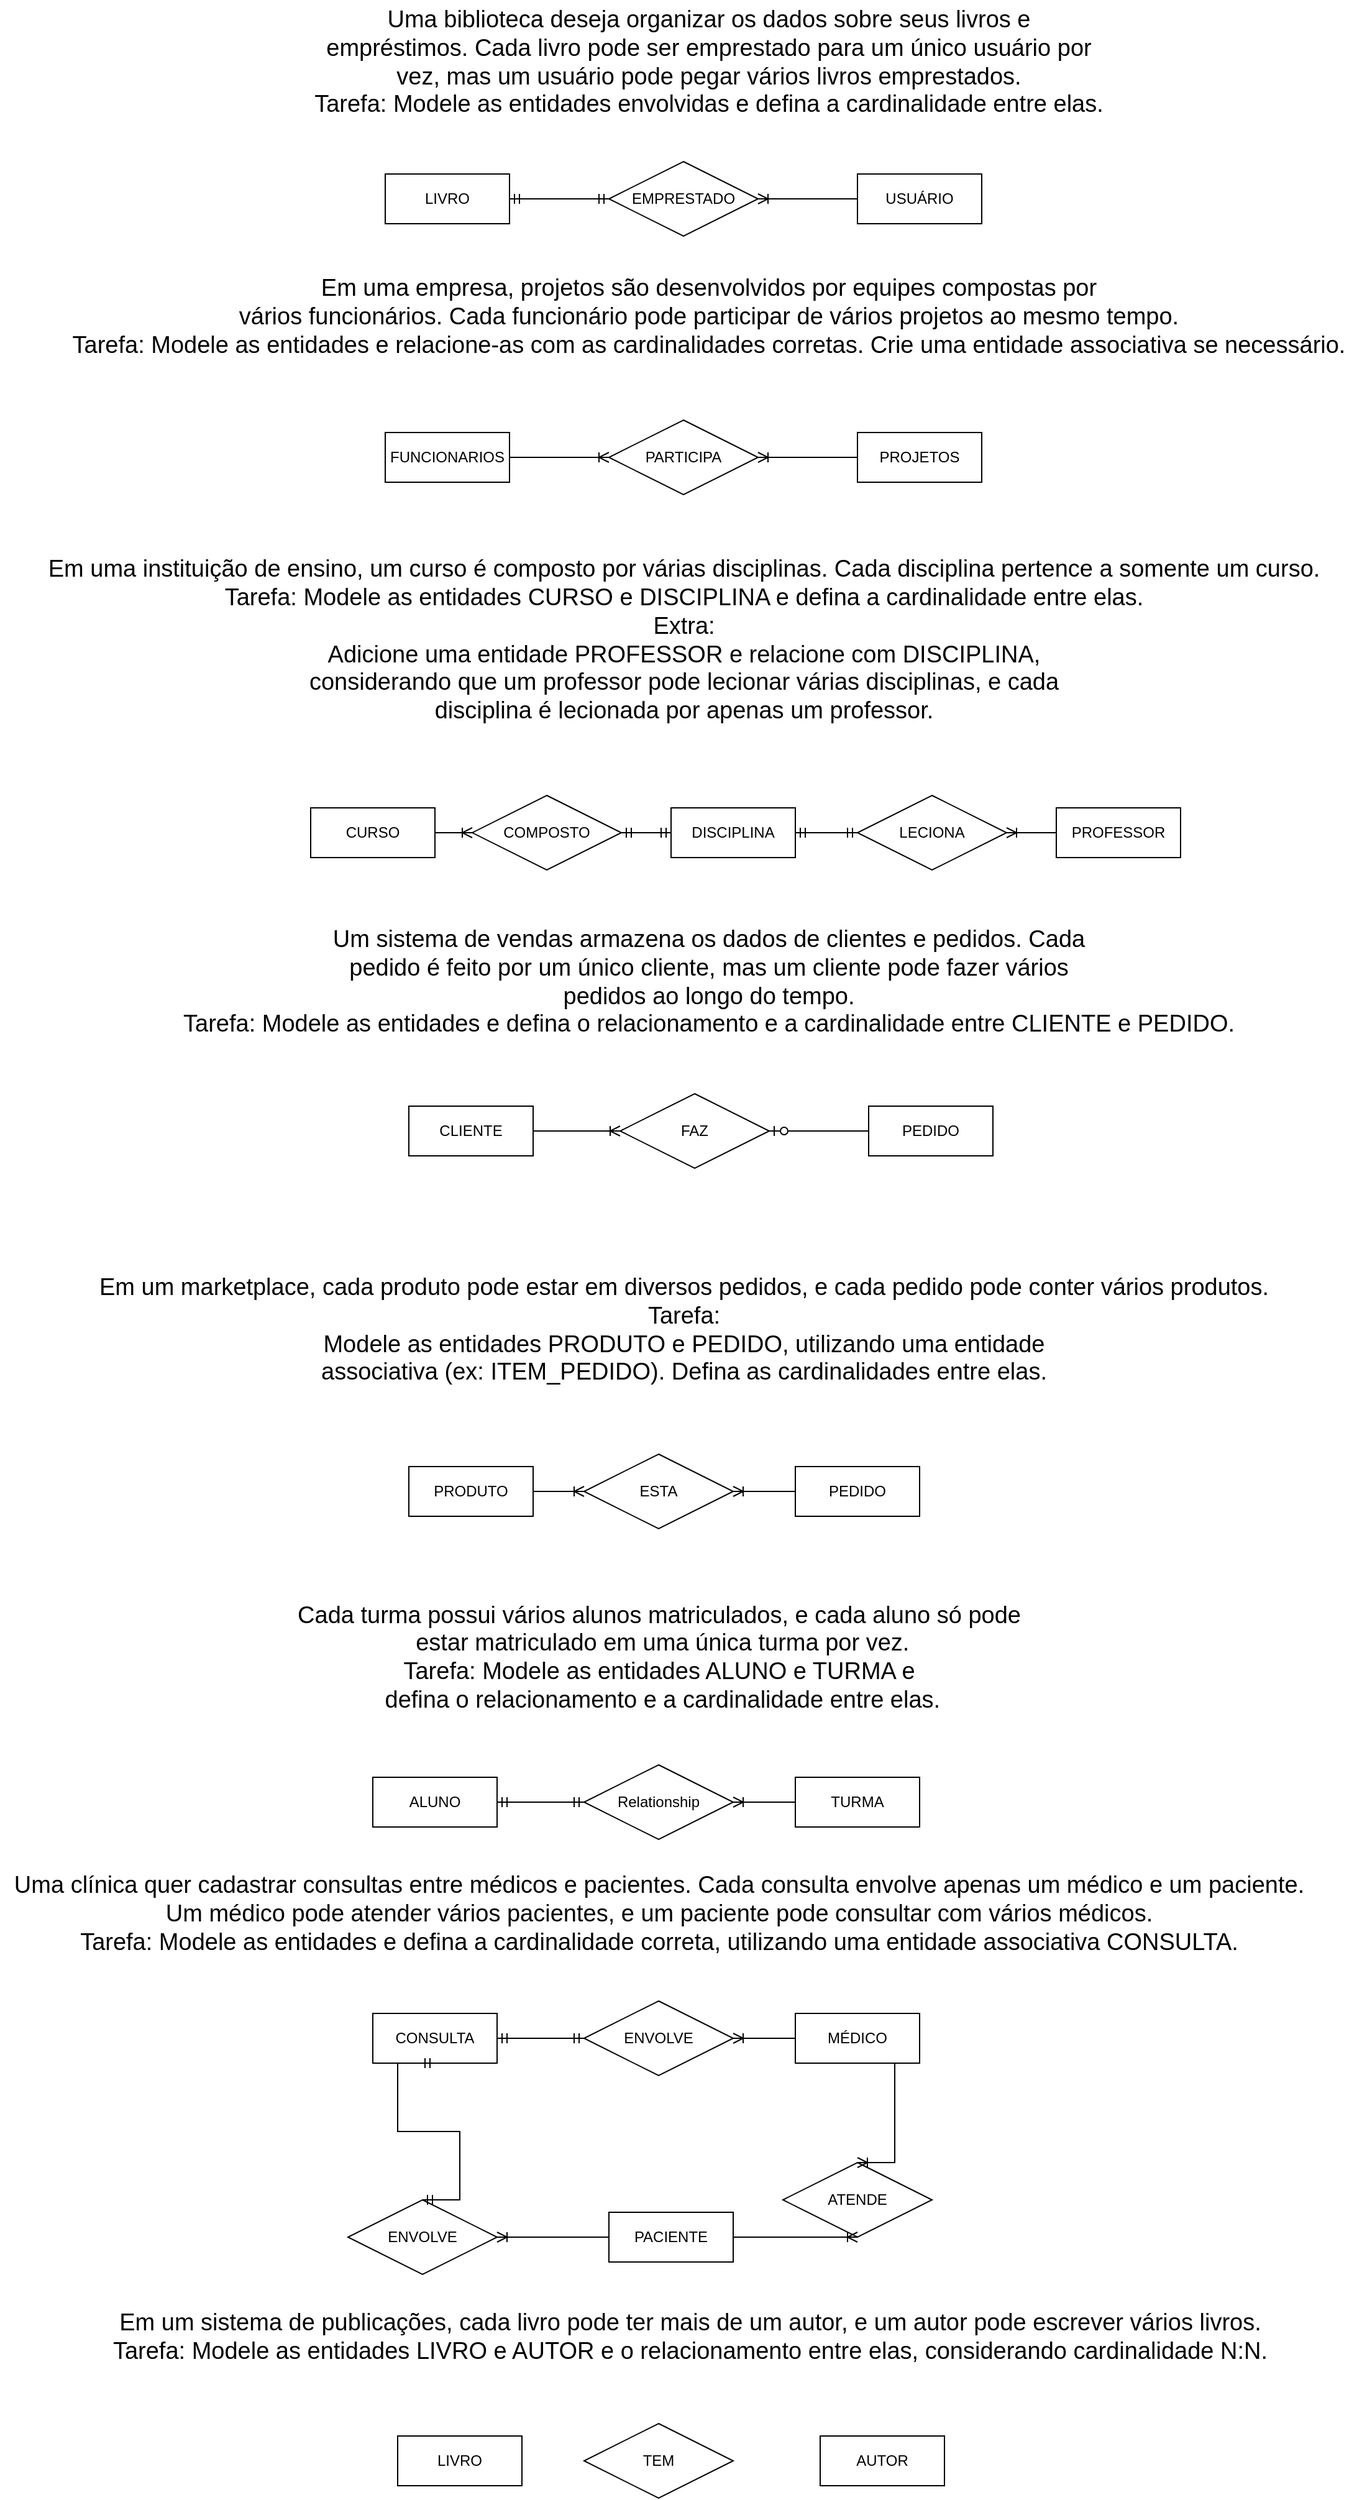 <mxfile version="27.2.0">
  <diagram name="Página-1" id="b4JkCRnROzZ7c5UDisCW">
    <mxGraphModel dx="1577" dy="406" grid="1" gridSize="10" guides="1" tooltips="1" connect="1" arrows="1" fold="1" page="1" pageScale="1" pageWidth="827" pageHeight="1169" math="0" shadow="0">
      <root>
        <mxCell id="0" />
        <mxCell id="1" parent="0" />
        <mxCell id="mdvhE89lCFFaDwQqOyZz-1" value="&lt;font style=&quot;font-size: 19px;&quot;&gt;Uma biblioteca deseja organizar os dados sobre seus livros e &lt;br&gt;empréstimos. Cada livro pode ser emprestado para um único usuário por &lt;br&gt;vez, mas um usuário pode pegar vários livros emprestados.&lt;br&gt;Tarefa: Modele as entidades envolvidas e defina a cardinalidade entre elas.&lt;/font&gt;" style="text;html=1;align=center;verticalAlign=middle;resizable=0;points=[];autosize=1;strokeColor=none;fillColor=none;" vertex="1" parent="1">
          <mxGeometry x="90" y="70" width="660" height="100" as="geometry" />
        </mxCell>
        <mxCell id="mdvhE89lCFFaDwQqOyZz-2" value="LIVRO" style="whiteSpace=wrap;html=1;align=center;" vertex="1" parent="1">
          <mxGeometry x="160" y="210" width="100" height="40" as="geometry" />
        </mxCell>
        <mxCell id="mdvhE89lCFFaDwQqOyZz-3" value="USUÁRIO" style="whiteSpace=wrap;html=1;align=center;" vertex="1" parent="1">
          <mxGeometry x="540" y="210" width="100" height="40" as="geometry" />
        </mxCell>
        <mxCell id="mdvhE89lCFFaDwQqOyZz-4" value="EMPRESTADO" style="shape=rhombus;perimeter=rhombusPerimeter;whiteSpace=wrap;html=1;align=center;" vertex="1" parent="1">
          <mxGeometry x="340" y="200" width="120" height="60" as="geometry" />
        </mxCell>
        <mxCell id="mdvhE89lCFFaDwQqOyZz-7" value="" style="edgeStyle=entityRelationEdgeStyle;fontSize=12;html=1;endArrow=ERmandOne;startArrow=ERmandOne;rounded=0;fontFamily=Helvetica;fontColor=default;exitX=1;exitY=0.5;exitDx=0;exitDy=0;entryX=0;entryY=0.5;entryDx=0;entryDy=0;" edge="1" parent="1" source="mdvhE89lCFFaDwQqOyZz-2" target="mdvhE89lCFFaDwQqOyZz-4">
          <mxGeometry width="100" height="100" relative="1" as="geometry">
            <mxPoint x="230" y="370" as="sourcePoint" />
            <mxPoint x="330" y="270" as="targetPoint" />
          </mxGeometry>
        </mxCell>
        <mxCell id="mdvhE89lCFFaDwQqOyZz-9" value="" style="edgeStyle=entityRelationEdgeStyle;fontSize=12;html=1;endArrow=ERoneToMany;rounded=0;fontFamily=Helvetica;fontColor=default;exitX=0;exitY=0.5;exitDx=0;exitDy=0;entryX=1;entryY=0.5;entryDx=0;entryDy=0;" edge="1" parent="1" source="mdvhE89lCFFaDwQqOyZz-3" target="mdvhE89lCFFaDwQqOyZz-4">
          <mxGeometry width="100" height="100" relative="1" as="geometry">
            <mxPoint x="390" y="380" as="sourcePoint" />
            <mxPoint x="490" y="280" as="targetPoint" />
          </mxGeometry>
        </mxCell>
        <mxCell id="mdvhE89lCFFaDwQqOyZz-10" value="&lt;font style=&quot;font-size: 19px;&quot;&gt;Em uma empresa, projetos são desenvolvidos por equipes compostas por &lt;br&gt;vários funcionários. Cada funcionário pode participar de vários projetos ao mesmo tempo.&lt;br&gt;Tarefa: Modele as entidades e relacione-as com as cardinalidades corretas. Crie uma entidade associativa se necessário.&lt;/font&gt;" style="text;html=1;align=center;verticalAlign=middle;resizable=0;points=[];autosize=1;strokeColor=none;fillColor=none;fontFamily=Helvetica;fontSize=12;fontColor=default;" vertex="1" parent="1">
          <mxGeometry x="-105" y="285" width="1050" height="80" as="geometry" />
        </mxCell>
        <mxCell id="mdvhE89lCFFaDwQqOyZz-12" value="FUNCIONARIOS" style="whiteSpace=wrap;html=1;align=center;strokeColor=default;verticalAlign=middle;fontFamily=Helvetica;fontSize=12;fontColor=default;fillColor=default;" vertex="1" parent="1">
          <mxGeometry x="160" y="418" width="100" height="40" as="geometry" />
        </mxCell>
        <mxCell id="mdvhE89lCFFaDwQqOyZz-13" value="PROJETOS" style="whiteSpace=wrap;html=1;align=center;strokeColor=default;verticalAlign=middle;fontFamily=Helvetica;fontSize=12;fontColor=default;fillColor=default;" vertex="1" parent="1">
          <mxGeometry x="540" y="418" width="100" height="40" as="geometry" />
        </mxCell>
        <mxCell id="mdvhE89lCFFaDwQqOyZz-14" value="PARTICIPA" style="shape=rhombus;perimeter=rhombusPerimeter;whiteSpace=wrap;html=1;align=center;strokeColor=default;verticalAlign=middle;fontFamily=Helvetica;fontSize=12;fontColor=default;fillColor=default;" vertex="1" parent="1">
          <mxGeometry x="340" y="408" width="120" height="60" as="geometry" />
        </mxCell>
        <mxCell id="mdvhE89lCFFaDwQqOyZz-15" value="" style="edgeStyle=entityRelationEdgeStyle;fontSize=12;html=1;endArrow=ERoneToMany;rounded=0;fontFamily=Helvetica;fontColor=default;exitX=1;exitY=0.5;exitDx=0;exitDy=0;entryX=0;entryY=0.5;entryDx=0;entryDy=0;" edge="1" parent="1" source="mdvhE89lCFFaDwQqOyZz-12" target="mdvhE89lCFFaDwQqOyZz-14">
          <mxGeometry width="100" height="100" relative="1" as="geometry">
            <mxPoint x="220" y="580" as="sourcePoint" />
            <mxPoint x="320" y="480" as="targetPoint" />
          </mxGeometry>
        </mxCell>
        <mxCell id="mdvhE89lCFFaDwQqOyZz-16" value="" style="edgeStyle=entityRelationEdgeStyle;fontSize=12;html=1;endArrow=ERoneToMany;rounded=0;fontFamily=Helvetica;fontColor=default;exitX=0;exitY=0.5;exitDx=0;exitDy=0;entryX=1;entryY=0.5;entryDx=0;entryDy=0;" edge="1" parent="1" source="mdvhE89lCFFaDwQqOyZz-13" target="mdvhE89lCFFaDwQqOyZz-14">
          <mxGeometry width="100" height="100" relative="1" as="geometry">
            <mxPoint x="670" y="510" as="sourcePoint" />
            <mxPoint x="770" y="410" as="targetPoint" />
          </mxGeometry>
        </mxCell>
        <mxCell id="mdvhE89lCFFaDwQqOyZz-17" value="&lt;font style=&quot;font-size: 19px;&quot;&gt;Em uma instituição de ensino, um curso é composto por várias disciplinas. Cada disciplina pertence a somente um curso.&lt;br&gt;Tarefa: Modele as entidades CURSO e DISCIPLINA e defina a cardinalidade entre elas.&lt;br&gt;Extra:&lt;br&gt; Adicione uma entidade PROFESSOR e relacione com DISCIPLINA, &lt;br&gt;considerando que um professor pode lecionar várias disciplinas, e cada &lt;br&gt;disciplina é lecionada por apenas um professor.&lt;/font&gt;" style="text;html=1;align=center;verticalAlign=middle;resizable=0;points=[];autosize=1;strokeColor=none;fillColor=none;fontFamily=Helvetica;fontSize=12;fontColor=default;" vertex="1" parent="1">
          <mxGeometry x="-125" y="510" width="1050" height="150" as="geometry" />
        </mxCell>
        <mxCell id="mdvhE89lCFFaDwQqOyZz-18" value="CURSO" style="whiteSpace=wrap;html=1;align=center;strokeColor=default;verticalAlign=middle;fontFamily=Helvetica;fontSize=12;fontColor=default;fillColor=default;" vertex="1" parent="1">
          <mxGeometry x="100" y="720" width="100" height="40" as="geometry" />
        </mxCell>
        <mxCell id="mdvhE89lCFFaDwQqOyZz-19" value="DISCIPLINA" style="whiteSpace=wrap;html=1;align=center;strokeColor=default;verticalAlign=middle;fontFamily=Helvetica;fontSize=12;fontColor=default;fillColor=default;" vertex="1" parent="1">
          <mxGeometry x="390" y="720" width="100" height="40" as="geometry" />
        </mxCell>
        <mxCell id="mdvhE89lCFFaDwQqOyZz-20" value="PROFESSOR" style="whiteSpace=wrap;html=1;align=center;strokeColor=default;verticalAlign=middle;fontFamily=Helvetica;fontSize=12;fontColor=default;fillColor=default;" vertex="1" parent="1">
          <mxGeometry x="700" y="720" width="100" height="40" as="geometry" />
        </mxCell>
        <mxCell id="mdvhE89lCFFaDwQqOyZz-21" value="" style="edgeStyle=entityRelationEdgeStyle;fontSize=12;html=1;endArrow=ERoneToMany;rounded=0;fontFamily=Helvetica;fontColor=default;exitX=1;exitY=0.5;exitDx=0;exitDy=0;entryX=0;entryY=0.5;entryDx=0;entryDy=0;" edge="1" parent="1" source="mdvhE89lCFFaDwQqOyZz-18" target="mdvhE89lCFFaDwQqOyZz-22">
          <mxGeometry width="100" height="100" relative="1" as="geometry">
            <mxPoint x="230" y="870" as="sourcePoint" />
            <mxPoint x="330" y="770" as="targetPoint" />
          </mxGeometry>
        </mxCell>
        <mxCell id="mdvhE89lCFFaDwQqOyZz-22" value="COMPOSTO" style="shape=rhombus;perimeter=rhombusPerimeter;whiteSpace=wrap;html=1;align=center;strokeColor=default;verticalAlign=middle;fontFamily=Helvetica;fontSize=12;fontColor=default;fillColor=default;" vertex="1" parent="1">
          <mxGeometry x="230" y="710" width="120" height="60" as="geometry" />
        </mxCell>
        <mxCell id="mdvhE89lCFFaDwQqOyZz-23" value="" style="edgeStyle=entityRelationEdgeStyle;fontSize=12;html=1;endArrow=ERmandOne;startArrow=ERmandOne;rounded=0;fontFamily=Helvetica;fontColor=default;entryX=0;entryY=0.5;entryDx=0;entryDy=0;exitX=1;exitY=0.5;exitDx=0;exitDy=0;" edge="1" parent="1" source="mdvhE89lCFFaDwQqOyZz-22" target="mdvhE89lCFFaDwQqOyZz-19">
          <mxGeometry width="100" height="100" relative="1" as="geometry">
            <mxPoint x="410" y="900" as="sourcePoint" />
            <mxPoint x="510" y="800" as="targetPoint" />
          </mxGeometry>
        </mxCell>
        <mxCell id="mdvhE89lCFFaDwQqOyZz-24" value="LECIONA" style="shape=rhombus;perimeter=rhombusPerimeter;whiteSpace=wrap;html=1;align=center;strokeColor=default;verticalAlign=middle;fontFamily=Helvetica;fontSize=12;fontColor=default;fillColor=default;" vertex="1" parent="1">
          <mxGeometry x="540" y="710" width="120" height="60" as="geometry" />
        </mxCell>
        <mxCell id="mdvhE89lCFFaDwQqOyZz-25" value="" style="edgeStyle=entityRelationEdgeStyle;fontSize=12;html=1;endArrow=ERoneToMany;rounded=0;fontFamily=Helvetica;fontColor=default;exitX=0;exitY=0.5;exitDx=0;exitDy=0;entryX=1;entryY=0.5;entryDx=0;entryDy=0;" edge="1" parent="1" source="mdvhE89lCFFaDwQqOyZz-20" target="mdvhE89lCFFaDwQqOyZz-24">
          <mxGeometry width="100" height="100" relative="1" as="geometry">
            <mxPoint x="750" y="880" as="sourcePoint" />
            <mxPoint x="850" y="780" as="targetPoint" />
          </mxGeometry>
        </mxCell>
        <mxCell id="mdvhE89lCFFaDwQqOyZz-26" value="" style="edgeStyle=entityRelationEdgeStyle;fontSize=12;html=1;endArrow=ERmandOne;startArrow=ERmandOne;rounded=0;fontFamily=Helvetica;fontColor=default;entryX=0;entryY=0.5;entryDx=0;entryDy=0;exitX=1;exitY=0.5;exitDx=0;exitDy=0;" edge="1" parent="1" source="mdvhE89lCFFaDwQqOyZz-19" target="mdvhE89lCFFaDwQqOyZz-24">
          <mxGeometry width="100" height="100" relative="1" as="geometry">
            <mxPoint x="450" y="910" as="sourcePoint" />
            <mxPoint x="550" y="810" as="targetPoint" />
          </mxGeometry>
        </mxCell>
        <mxCell id="mdvhE89lCFFaDwQqOyZz-27" value="&lt;font style=&quot;font-size: 19px;&quot;&gt;Um sistema de vendas armazena os dados de clientes e pedidos. Cada &lt;br&gt;pedido é feito por um único cliente, mas um cliente pode fazer vários &lt;br&gt;pedidos ao longo do tempo.&lt;br&gt;Tarefa: Modele as entidades e defina o relacionamento e a cardinalidade entre CLIENTE e PEDIDO.&lt;/font&gt;" style="text;html=1;align=center;verticalAlign=middle;resizable=0;points=[];autosize=1;strokeColor=none;fillColor=none;fontFamily=Helvetica;fontSize=12;fontColor=default;" vertex="1" parent="1">
          <mxGeometry x="-15" y="810" width="870" height="100" as="geometry" />
        </mxCell>
        <mxCell id="mdvhE89lCFFaDwQqOyZz-28" value="PEDIDO" style="whiteSpace=wrap;html=1;align=center;strokeColor=default;verticalAlign=middle;fontFamily=Helvetica;fontSize=12;fontColor=default;fillColor=default;" vertex="1" parent="1">
          <mxGeometry x="549" y="960" width="100" height="40" as="geometry" />
        </mxCell>
        <mxCell id="mdvhE89lCFFaDwQqOyZz-29" value="CLIENTE" style="whiteSpace=wrap;html=1;align=center;strokeColor=default;verticalAlign=middle;fontFamily=Helvetica;fontSize=12;fontColor=default;fillColor=default;" vertex="1" parent="1">
          <mxGeometry x="179" y="960" width="100" height="40" as="geometry" />
        </mxCell>
        <mxCell id="mdvhE89lCFFaDwQqOyZz-30" value="FAZ" style="shape=rhombus;perimeter=rhombusPerimeter;whiteSpace=wrap;html=1;align=center;strokeColor=default;verticalAlign=middle;fontFamily=Helvetica;fontSize=12;fontColor=default;fillColor=default;" vertex="1" parent="1">
          <mxGeometry x="349" y="950" width="120" height="60" as="geometry" />
        </mxCell>
        <mxCell id="mdvhE89lCFFaDwQqOyZz-31" value="" style="edgeStyle=entityRelationEdgeStyle;fontSize=12;html=1;endArrow=ERzeroToOne;endFill=1;rounded=0;fontFamily=Helvetica;fontColor=default;exitX=0;exitY=0.5;exitDx=0;exitDy=0;entryX=1;entryY=0.5;entryDx=0;entryDy=0;" edge="1" parent="1" source="mdvhE89lCFFaDwQqOyZz-28" target="mdvhE89lCFFaDwQqOyZz-30">
          <mxGeometry width="100" height="100" relative="1" as="geometry">
            <mxPoint x="329" y="1130" as="sourcePoint" />
            <mxPoint x="429" y="1030" as="targetPoint" />
          </mxGeometry>
        </mxCell>
        <mxCell id="mdvhE89lCFFaDwQqOyZz-32" value="" style="edgeStyle=entityRelationEdgeStyle;fontSize=12;html=1;endArrow=ERoneToMany;rounded=0;fontFamily=Helvetica;fontColor=default;exitX=1;exitY=0.5;exitDx=0;exitDy=0;entryX=0;entryY=0.5;entryDx=0;entryDy=0;" edge="1" parent="1" source="mdvhE89lCFFaDwQqOyZz-29" target="mdvhE89lCFFaDwQqOyZz-30">
          <mxGeometry width="100" height="100" relative="1" as="geometry">
            <mxPoint x="269" y="1120" as="sourcePoint" />
            <mxPoint x="369" y="1020" as="targetPoint" />
          </mxGeometry>
        </mxCell>
        <mxCell id="mdvhE89lCFFaDwQqOyZz-33" value="&lt;font style=&quot;font-size: 19px;&quot;&gt;Em um marketplace, cada produto pode estar em diversos pedidos, e cada pedido pode conter vários produtos.&lt;br&gt;Tarefa:&lt;br&gt; Modele as entidades PRODUTO e PEDIDO, utilizando uma entidade &lt;br&gt;associativa (ex: ITEM_PEDIDO). Defina as cardinalidades entre elas.&lt;/font&gt;" style="text;html=1;align=center;verticalAlign=middle;resizable=0;points=[];autosize=1;strokeColor=none;fillColor=none;fontFamily=Helvetica;fontSize=12;fontColor=default;" vertex="1" parent="1">
          <mxGeometry x="-80" y="1090" width="960" height="100" as="geometry" />
        </mxCell>
        <mxCell id="mdvhE89lCFFaDwQqOyZz-34" value="PRODUTO" style="whiteSpace=wrap;html=1;align=center;strokeColor=default;verticalAlign=middle;fontFamily=Helvetica;fontSize=12;fontColor=default;fillColor=default;" vertex="1" parent="1">
          <mxGeometry x="179" y="1250" width="100" height="40" as="geometry" />
        </mxCell>
        <mxCell id="mdvhE89lCFFaDwQqOyZz-35" value="PEDIDO" style="whiteSpace=wrap;html=1;align=center;strokeColor=default;verticalAlign=middle;fontFamily=Helvetica;fontSize=12;fontColor=default;fillColor=default;" vertex="1" parent="1">
          <mxGeometry x="490" y="1250" width="100" height="40" as="geometry" />
        </mxCell>
        <mxCell id="mdvhE89lCFFaDwQqOyZz-36" value="ESTA" style="shape=rhombus;perimeter=rhombusPerimeter;whiteSpace=wrap;html=1;align=center;strokeColor=default;verticalAlign=middle;fontFamily=Helvetica;fontSize=12;fontColor=default;fillColor=default;" vertex="1" parent="1">
          <mxGeometry x="320" y="1240" width="120" height="60" as="geometry" />
        </mxCell>
        <mxCell id="mdvhE89lCFFaDwQqOyZz-37" value="" style="edgeStyle=entityRelationEdgeStyle;fontSize=12;html=1;endArrow=ERoneToMany;rounded=0;fontFamily=Helvetica;fontColor=default;exitX=1;exitY=0.5;exitDx=0;exitDy=0;entryX=0;entryY=0.5;entryDx=0;entryDy=0;" edge="1" parent="1" source="mdvhE89lCFFaDwQqOyZz-34" target="mdvhE89lCFFaDwQqOyZz-36">
          <mxGeometry width="100" height="100" relative="1" as="geometry">
            <mxPoint x="320" y="1360" as="sourcePoint" />
            <mxPoint x="420" y="1260" as="targetPoint" />
          </mxGeometry>
        </mxCell>
        <mxCell id="mdvhE89lCFFaDwQqOyZz-38" value="" style="edgeStyle=entityRelationEdgeStyle;fontSize=12;html=1;endArrow=ERoneToMany;rounded=0;fontFamily=Helvetica;fontColor=default;exitX=0;exitY=0.5;exitDx=0;exitDy=0;entryX=1;entryY=0.5;entryDx=0;entryDy=0;" edge="1" parent="1" source="mdvhE89lCFFaDwQqOyZz-35" target="mdvhE89lCFFaDwQqOyZz-36">
          <mxGeometry width="100" height="100" relative="1" as="geometry">
            <mxPoint x="560" y="1360" as="sourcePoint" />
            <mxPoint x="660" y="1260" as="targetPoint" />
          </mxGeometry>
        </mxCell>
        <mxCell id="mdvhE89lCFFaDwQqOyZz-39" value="&lt;div&gt;&lt;font style=&quot;font-size: 19px;&quot;&gt;Cada turma possui vários alunos matriculados, e cada aluno só pode&lt;/font&gt;&lt;/div&gt;&lt;div&gt;&lt;font style=&quot;font-size: 19px;&quot;&gt;&amp;nbsp;estar matriculado em uma única turma por vez.&lt;/font&gt;&lt;/div&gt;&lt;div&gt;&lt;font style=&quot;font-size: 19px;&quot;&gt;Tarefa: Modele as entidades ALUNO e TURMA e&lt;/font&gt;&lt;/div&gt;&lt;div&gt;&lt;font style=&quot;font-size: 19px;&quot;&gt;&amp;nbsp;defina o relacionamento e a cardinalidade entre elas.&lt;/font&gt;&lt;/div&gt;&lt;div&gt;&lt;font style=&quot;font-size: 19px;&quot;&gt;&lt;br&gt;&lt;/font&gt;&lt;/div&gt;" style="text;html=1;align=center;verticalAlign=middle;resizable=0;points=[];autosize=1;strokeColor=none;fillColor=none;fontFamily=Helvetica;fontSize=12;fontColor=default;" vertex="1" parent="1">
          <mxGeometry x="75" y="1350" width="610" height="130" as="geometry" />
        </mxCell>
        <mxCell id="mdvhE89lCFFaDwQqOyZz-40" value="ALUNO" style="whiteSpace=wrap;html=1;align=center;strokeColor=default;verticalAlign=middle;fontFamily=Helvetica;fontSize=12;fontColor=default;fillColor=default;" vertex="1" parent="1">
          <mxGeometry x="150" y="1500" width="100" height="40" as="geometry" />
        </mxCell>
        <mxCell id="mdvhE89lCFFaDwQqOyZz-41" value="TURMA" style="whiteSpace=wrap;html=1;align=center;strokeColor=default;verticalAlign=middle;fontFamily=Helvetica;fontSize=12;fontColor=default;fillColor=default;" vertex="1" parent="1">
          <mxGeometry x="490" y="1500" width="100" height="40" as="geometry" />
        </mxCell>
        <mxCell id="mdvhE89lCFFaDwQqOyZz-42" value="Relationship" style="shape=rhombus;perimeter=rhombusPerimeter;whiteSpace=wrap;html=1;align=center;strokeColor=default;verticalAlign=middle;fontFamily=Helvetica;fontSize=12;fontColor=default;fillColor=default;" vertex="1" parent="1">
          <mxGeometry x="320" y="1490" width="120" height="60" as="geometry" />
        </mxCell>
        <mxCell id="mdvhE89lCFFaDwQqOyZz-43" value="" style="edgeStyle=entityRelationEdgeStyle;fontSize=12;html=1;endArrow=ERoneToMany;rounded=0;fontFamily=Helvetica;fontColor=default;exitX=0;exitY=0.5;exitDx=0;exitDy=0;entryX=1;entryY=0.5;entryDx=0;entryDy=0;" edge="1" parent="1" source="mdvhE89lCFFaDwQqOyZz-41" target="mdvhE89lCFFaDwQqOyZz-42">
          <mxGeometry width="100" height="100" relative="1" as="geometry">
            <mxPoint x="450" y="1660" as="sourcePoint" />
            <mxPoint x="550" y="1560" as="targetPoint" />
          </mxGeometry>
        </mxCell>
        <mxCell id="mdvhE89lCFFaDwQqOyZz-44" value="" style="edgeStyle=entityRelationEdgeStyle;fontSize=12;html=1;endArrow=ERmandOne;startArrow=ERmandOne;rounded=0;fontFamily=Helvetica;fontColor=default;exitX=1;exitY=0.5;exitDx=0;exitDy=0;entryX=0;entryY=0.5;entryDx=0;entryDy=0;" edge="1" parent="1" source="mdvhE89lCFFaDwQqOyZz-40" target="mdvhE89lCFFaDwQqOyZz-42">
          <mxGeometry width="100" height="100" relative="1" as="geometry">
            <mxPoint x="250" y="1660" as="sourcePoint" />
            <mxPoint x="350" y="1560" as="targetPoint" />
          </mxGeometry>
        </mxCell>
        <mxCell id="mdvhE89lCFFaDwQqOyZz-45" value="&lt;font style=&quot;font-size: 19px;&quot;&gt;Uma clínica quer cadastrar consultas entre médicos e pacientes. Cada consulta envolve apenas um médico e um paciente.&lt;br&gt;Um médico pode atender vários pacientes, e um paciente pode consultar com vários médicos.&lt;br&gt;Tarefa: Modele as entidades e defina a cardinalidade correta, utilizando uma entidade associativa CONSULTA.&lt;/font&gt;" style="text;html=1;align=center;verticalAlign=middle;resizable=0;points=[];autosize=1;strokeColor=none;fillColor=none;fontFamily=Helvetica;fontSize=12;fontColor=default;" vertex="1" parent="1">
          <mxGeometry x="-150" y="1570" width="1060" height="80" as="geometry" />
        </mxCell>
        <mxCell id="mdvhE89lCFFaDwQqOyZz-46" value="CONSULTA" style="whiteSpace=wrap;html=1;align=center;strokeColor=default;verticalAlign=middle;fontFamily=Helvetica;fontSize=12;fontColor=default;fillColor=default;" vertex="1" parent="1">
          <mxGeometry x="150" y="1690" width="100" height="40" as="geometry" />
        </mxCell>
        <mxCell id="mdvhE89lCFFaDwQqOyZz-47" value="MÉDICO" style="whiteSpace=wrap;html=1;align=center;strokeColor=default;verticalAlign=middle;fontFamily=Helvetica;fontSize=12;fontColor=default;fillColor=default;" vertex="1" parent="1">
          <mxGeometry x="490" y="1690" width="100" height="40" as="geometry" />
        </mxCell>
        <mxCell id="mdvhE89lCFFaDwQqOyZz-48" value="ENVOLVE" style="shape=rhombus;perimeter=rhombusPerimeter;whiteSpace=wrap;html=1;align=center;strokeColor=default;verticalAlign=middle;fontFamily=Helvetica;fontSize=12;fontColor=default;fillColor=default;" vertex="1" parent="1">
          <mxGeometry x="320" y="1680" width="120" height="60" as="geometry" />
        </mxCell>
        <mxCell id="mdvhE89lCFFaDwQqOyZz-49" value="PACIENTE" style="whiteSpace=wrap;html=1;align=center;strokeColor=default;verticalAlign=middle;fontFamily=Helvetica;fontSize=12;fontColor=default;fillColor=default;" vertex="1" parent="1">
          <mxGeometry x="340" y="1850" width="100" height="40" as="geometry" />
        </mxCell>
        <mxCell id="mdvhE89lCFFaDwQqOyZz-50" value="" style="edgeStyle=entityRelationEdgeStyle;fontSize=12;html=1;endArrow=ERmandOne;startArrow=ERmandOne;rounded=0;fontFamily=Helvetica;fontColor=default;exitX=1;exitY=0.5;exitDx=0;exitDy=0;entryX=0;entryY=0.5;entryDx=0;entryDy=0;" edge="1" parent="1" source="mdvhE89lCFFaDwQqOyZz-46" target="mdvhE89lCFFaDwQqOyZz-48">
          <mxGeometry width="100" height="100" relative="1" as="geometry">
            <mxPoint x="200" y="1870" as="sourcePoint" />
            <mxPoint x="300" y="1770" as="targetPoint" />
          </mxGeometry>
        </mxCell>
        <mxCell id="mdvhE89lCFFaDwQqOyZz-52" value="ENVOLVE" style="shape=rhombus;perimeter=rhombusPerimeter;whiteSpace=wrap;html=1;align=center;strokeColor=default;verticalAlign=middle;fontFamily=Helvetica;fontSize=12;fontColor=default;fillColor=default;" vertex="1" parent="1">
          <mxGeometry x="130" y="1840" width="120" height="60" as="geometry" />
        </mxCell>
        <mxCell id="mdvhE89lCFFaDwQqOyZz-54" value="" style="edgeStyle=entityRelationEdgeStyle;fontSize=12;html=1;endArrow=ERmandOne;startArrow=ERmandOne;rounded=0;fontFamily=Helvetica;fontColor=default;entryX=0.5;entryY=1;entryDx=0;entryDy=0;exitX=0.5;exitY=0;exitDx=0;exitDy=0;" edge="1" parent="1" source="mdvhE89lCFFaDwQqOyZz-52" target="mdvhE89lCFFaDwQqOyZz-46">
          <mxGeometry width="100" height="100" relative="1" as="geometry">
            <mxPoint x="260" y="1860" as="sourcePoint" />
            <mxPoint x="360" y="1760" as="targetPoint" />
          </mxGeometry>
        </mxCell>
        <mxCell id="mdvhE89lCFFaDwQqOyZz-56" value="ATENDE" style="shape=rhombus;perimeter=rhombusPerimeter;whiteSpace=wrap;html=1;align=center;strokeColor=default;verticalAlign=middle;fontFamily=Helvetica;fontSize=12;fontColor=default;fillColor=default;" vertex="1" parent="1">
          <mxGeometry x="480" y="1810" width="120" height="60" as="geometry" />
        </mxCell>
        <mxCell id="mdvhE89lCFFaDwQqOyZz-57" value="" style="edgeStyle=entityRelationEdgeStyle;fontSize=12;html=1;endArrow=ERoneToMany;rounded=0;fontFamily=Helvetica;fontColor=default;exitX=0.5;exitY=1;exitDx=0;exitDy=0;entryX=0.5;entryY=0;entryDx=0;entryDy=0;" edge="1" parent="1" source="mdvhE89lCFFaDwQqOyZz-47" target="mdvhE89lCFFaDwQqOyZz-56">
          <mxGeometry width="100" height="100" relative="1" as="geometry">
            <mxPoint x="610" y="1830" as="sourcePoint" />
            <mxPoint x="710" y="1730" as="targetPoint" />
          </mxGeometry>
        </mxCell>
        <mxCell id="mdvhE89lCFFaDwQqOyZz-58" value="" style="edgeStyle=entityRelationEdgeStyle;fontSize=12;html=1;endArrow=ERoneToMany;rounded=0;fontFamily=Helvetica;fontColor=default;exitX=1;exitY=0.5;exitDx=0;exitDy=0;entryX=0.5;entryY=1;entryDx=0;entryDy=0;" edge="1" parent="1" source="mdvhE89lCFFaDwQqOyZz-49" target="mdvhE89lCFFaDwQqOyZz-56">
          <mxGeometry width="100" height="100" relative="1" as="geometry">
            <mxPoint x="630" y="1920" as="sourcePoint" />
            <mxPoint x="730" y="1820" as="targetPoint" />
          </mxGeometry>
        </mxCell>
        <mxCell id="mdvhE89lCFFaDwQqOyZz-59" value="" style="edgeStyle=entityRelationEdgeStyle;fontSize=12;html=1;endArrow=ERoneToMany;rounded=0;fontFamily=Helvetica;fontColor=default;exitX=0;exitY=0.5;exitDx=0;exitDy=0;entryX=1;entryY=0.5;entryDx=0;entryDy=0;" edge="1" parent="1" source="mdvhE89lCFFaDwQqOyZz-49" target="mdvhE89lCFFaDwQqOyZz-52">
          <mxGeometry width="100" height="100" relative="1" as="geometry">
            <mxPoint x="260" y="1870" as="sourcePoint" />
            <mxPoint x="360" y="1770" as="targetPoint" />
          </mxGeometry>
        </mxCell>
        <mxCell id="mdvhE89lCFFaDwQqOyZz-60" value="" style="edgeStyle=entityRelationEdgeStyle;fontSize=12;html=1;endArrow=ERoneToMany;rounded=0;fontFamily=Helvetica;fontColor=default;exitX=0;exitY=0.5;exitDx=0;exitDy=0;entryX=1;entryY=0.5;entryDx=0;entryDy=0;" edge="1" parent="1" source="mdvhE89lCFFaDwQqOyZz-47" target="mdvhE89lCFFaDwQqOyZz-48">
          <mxGeometry width="100" height="100" relative="1" as="geometry">
            <mxPoint x="410" y="1840" as="sourcePoint" />
            <mxPoint x="510" y="1740" as="targetPoint" />
          </mxGeometry>
        </mxCell>
        <mxCell id="mdvhE89lCFFaDwQqOyZz-61" value="&lt;font style=&quot;font-size: 19px;&quot;&gt;Em um sistema de publicações, cada livro pode ter mais de um autor, e um autor pode escrever vários livros.&lt;br&gt;Tarefa: Modele as entidades LIVRO e AUTOR e o relacionamento entre elas, considerando cardinalidade N:N.&lt;/font&gt;" style="text;html=1;align=center;verticalAlign=middle;resizable=0;points=[];autosize=1;strokeColor=none;fillColor=none;fontFamily=Helvetica;fontSize=12;fontColor=default;" vertex="1" parent="1">
          <mxGeometry x="-70" y="1920" width="950" height="60" as="geometry" />
        </mxCell>
        <mxCell id="mdvhE89lCFFaDwQqOyZz-62" value="LIVRO" style="whiteSpace=wrap;html=1;align=center;strokeColor=default;verticalAlign=middle;fontFamily=Helvetica;fontSize=12;fontColor=default;fillColor=default;" vertex="1" parent="1">
          <mxGeometry x="170" y="2030" width="100" height="40" as="geometry" />
        </mxCell>
        <mxCell id="mdvhE89lCFFaDwQqOyZz-63" value="AUTOR" style="whiteSpace=wrap;html=1;align=center;strokeColor=default;verticalAlign=middle;fontFamily=Helvetica;fontSize=12;fontColor=default;fillColor=default;" vertex="1" parent="1">
          <mxGeometry x="510" y="2030" width="100" height="40" as="geometry" />
        </mxCell>
        <mxCell id="mdvhE89lCFFaDwQqOyZz-64" value="TEM" style="shape=rhombus;perimeter=rhombusPerimeter;whiteSpace=wrap;html=1;align=center;strokeColor=default;verticalAlign=middle;fontFamily=Helvetica;fontSize=12;fontColor=default;fillColor=default;" vertex="1" parent="1">
          <mxGeometry x="320" y="2020" width="120" height="60" as="geometry" />
        </mxCell>
      </root>
    </mxGraphModel>
  </diagram>
</mxfile>
